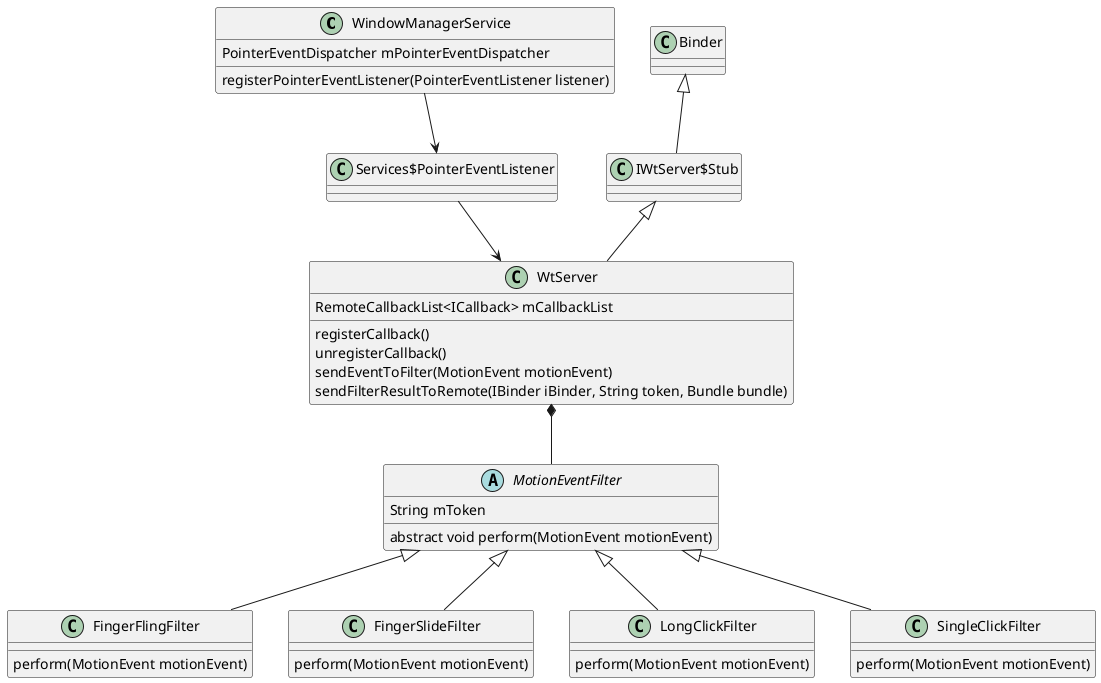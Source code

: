 @startuml

class WindowManagerService {
PointerEventDispatcher mPointerEventDispatcher
registerPointerEventListener(PointerEventListener listener)
}

class WtServer {
RemoteCallbackList<ICallback> mCallbackList
registerCallback()
unregisterCallback()
sendEventToFilter(MotionEvent motionEvent)
sendFilterResultToRemote(IBinder iBinder, String token, Bundle bundle)

}

class IWtServer$Stub{
}

class Binder {

}


class Services$PointerEventListener {

}

abstract MotionEventFilter {
String mToken
abstract void perform(MotionEvent motionEvent)
}

class FingerFlingFilter {
perform(MotionEvent motionEvent)
}

class FingerSlideFilter {
perform(MotionEvent motionEvent)
}

class LongClickFilter {
perform(MotionEvent motionEvent)
}

class SingleClickFilter {
perform(MotionEvent motionEvent)
}


MotionEventFilter <|-- FingerFlingFilter
MotionEventFilter <|-- FingerSlideFilter
MotionEventFilter <|-- LongClickFilter
MotionEventFilter <|-- SingleClickFilter
IWtServer$Stub <|-- WtServer
Binder <|-- IWtServer$Stub
WtServer *-- MotionEventFilter
WindowManagerService --> Services$PointerEventListener
Services$PointerEventListener --> WtServer
@enduml
